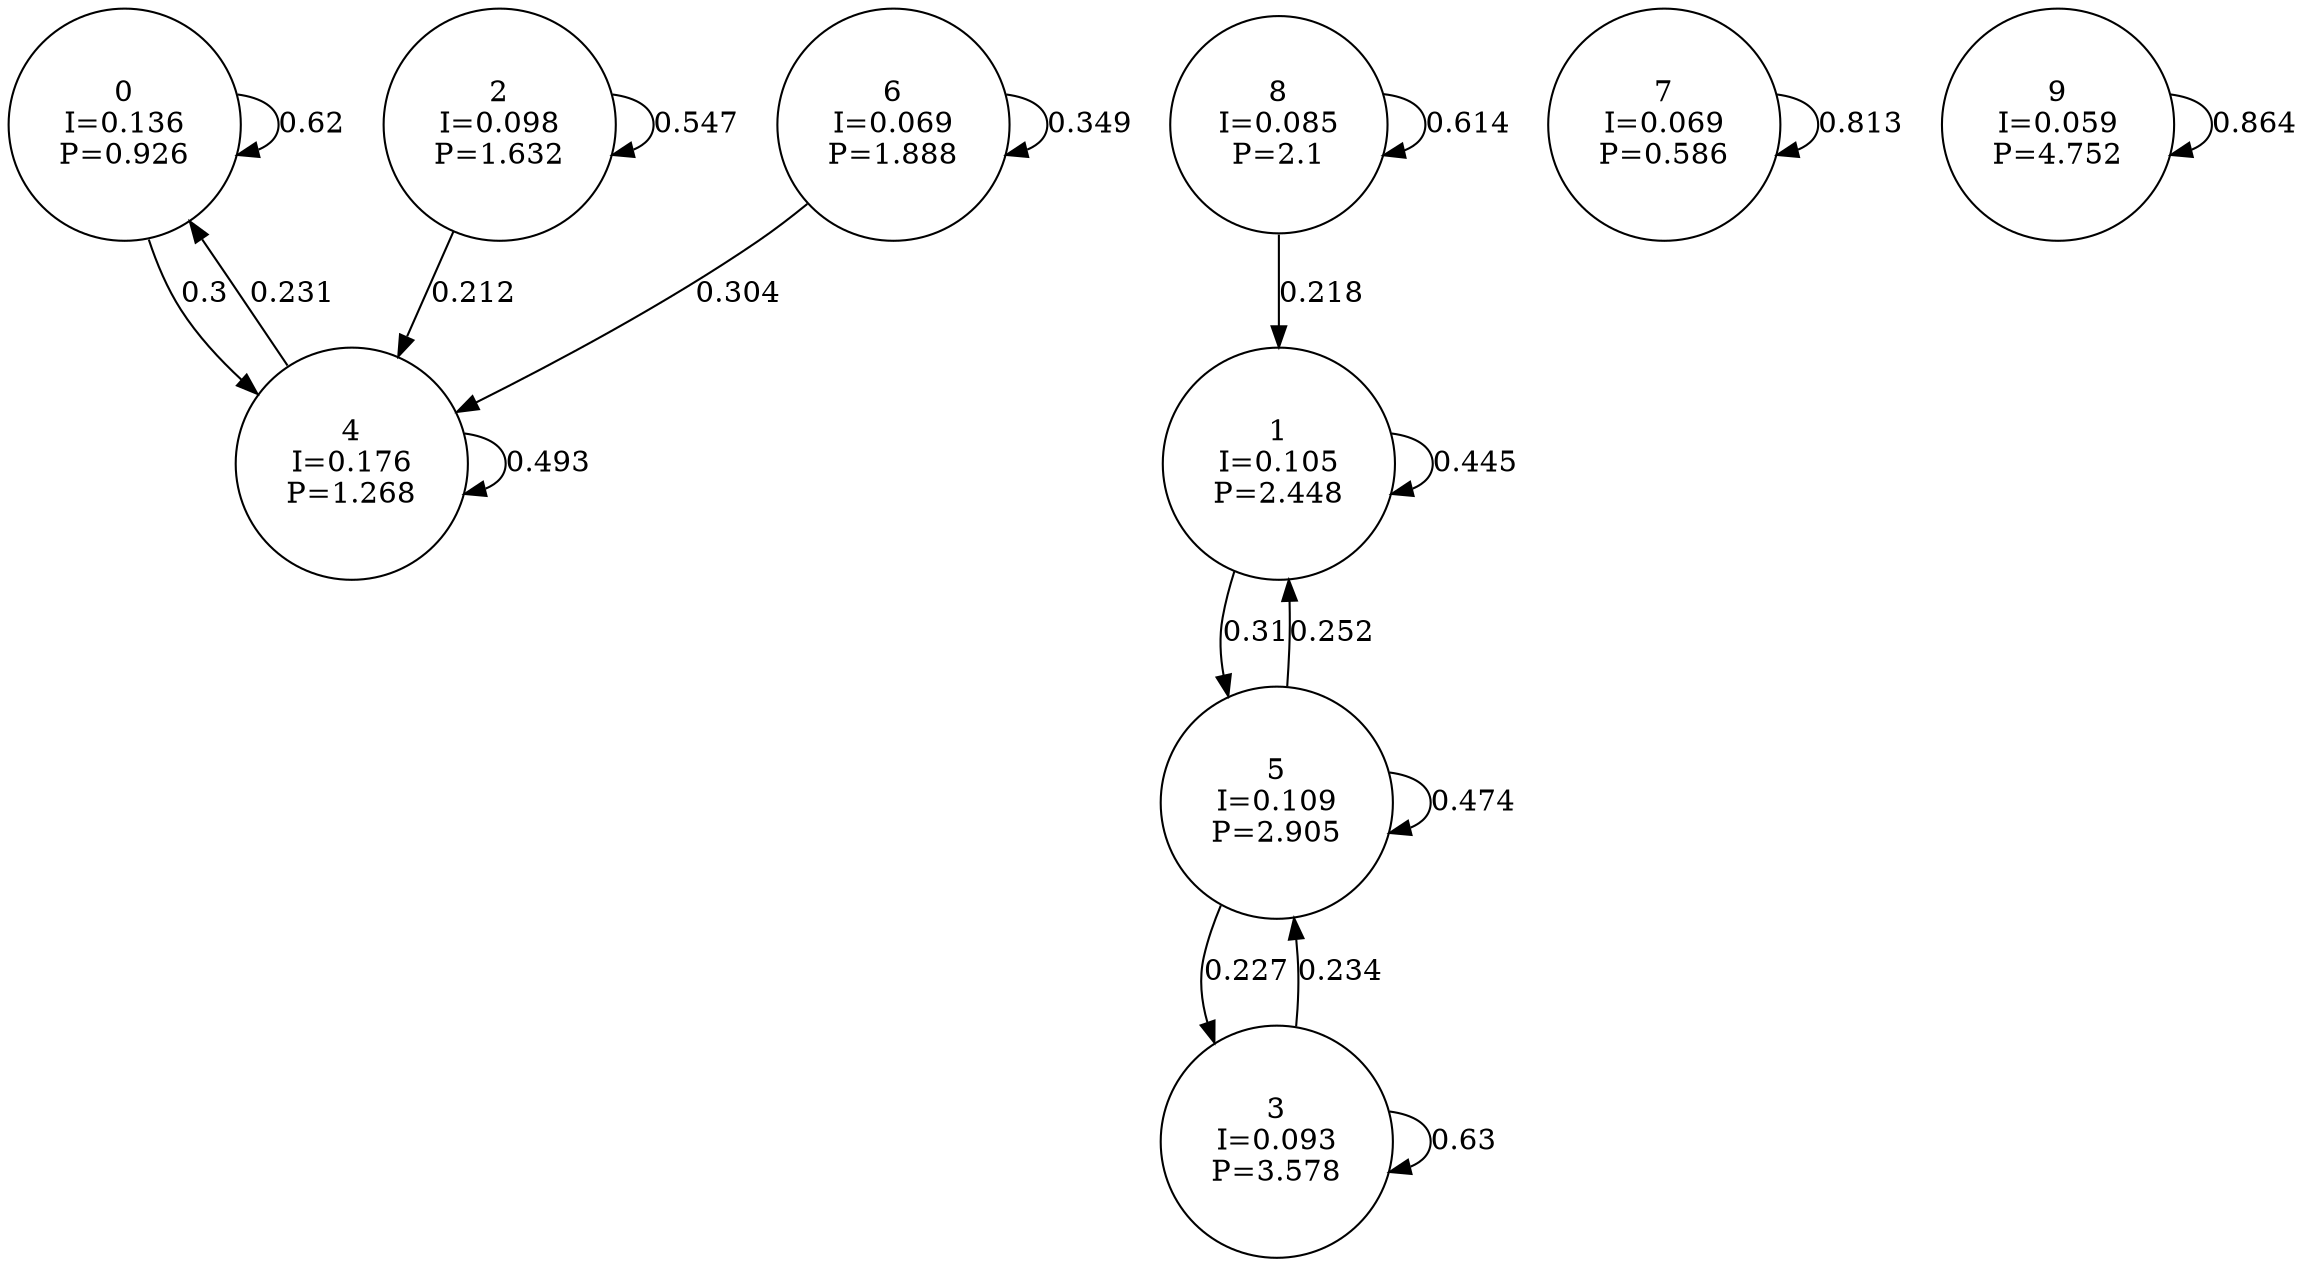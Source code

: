 digraph a {
0 [shape=circle, label="0\nI=0.136\nP=0.926"];
	0 -> 0 [label="0.62"];
	0 -> 4 [label="0.3"];
1 [shape=circle, label="1\nI=0.105\nP=2.448"];
	1 -> 1 [label="0.445"];
	1 -> 5 [label="0.31"];
2 [shape=circle, label="2\nI=0.098\nP=1.632"];
	2 -> 2 [label="0.547"];
	2 -> 4 [label="0.212"];
3 [shape=circle, label="3\nI=0.093\nP=3.578"];
	3 -> 3 [label="0.63"];
	3 -> 5 [label="0.234"];
4 [shape=circle, label="4\nI=0.176\nP=1.268"];
	4 -> 0 [label="0.231"];
	4 -> 4 [label="0.493"];
5 [shape=circle, label="5\nI=0.109\nP=2.905"];
	5 -> 1 [label="0.252"];
	5 -> 3 [label="0.227"];
	5 -> 5 [label="0.474"];
6 [shape=circle, label="6\nI=0.069\nP=1.888"];
	6 -> 4 [label="0.304"];
	6 -> 6 [label="0.349"];
7 [shape=circle, label="7\nI=0.069\nP=0.586"];
	7 -> 7 [label="0.813"];
8 [shape=circle, label="8\nI=0.085\nP=2.1"];
	8 -> 1 [label="0.218"];
	8 -> 8 [label="0.614"];
9 [shape=circle, label="9\nI=0.059\nP=4.752"];
	9 -> 9 [label="0.864"];
}